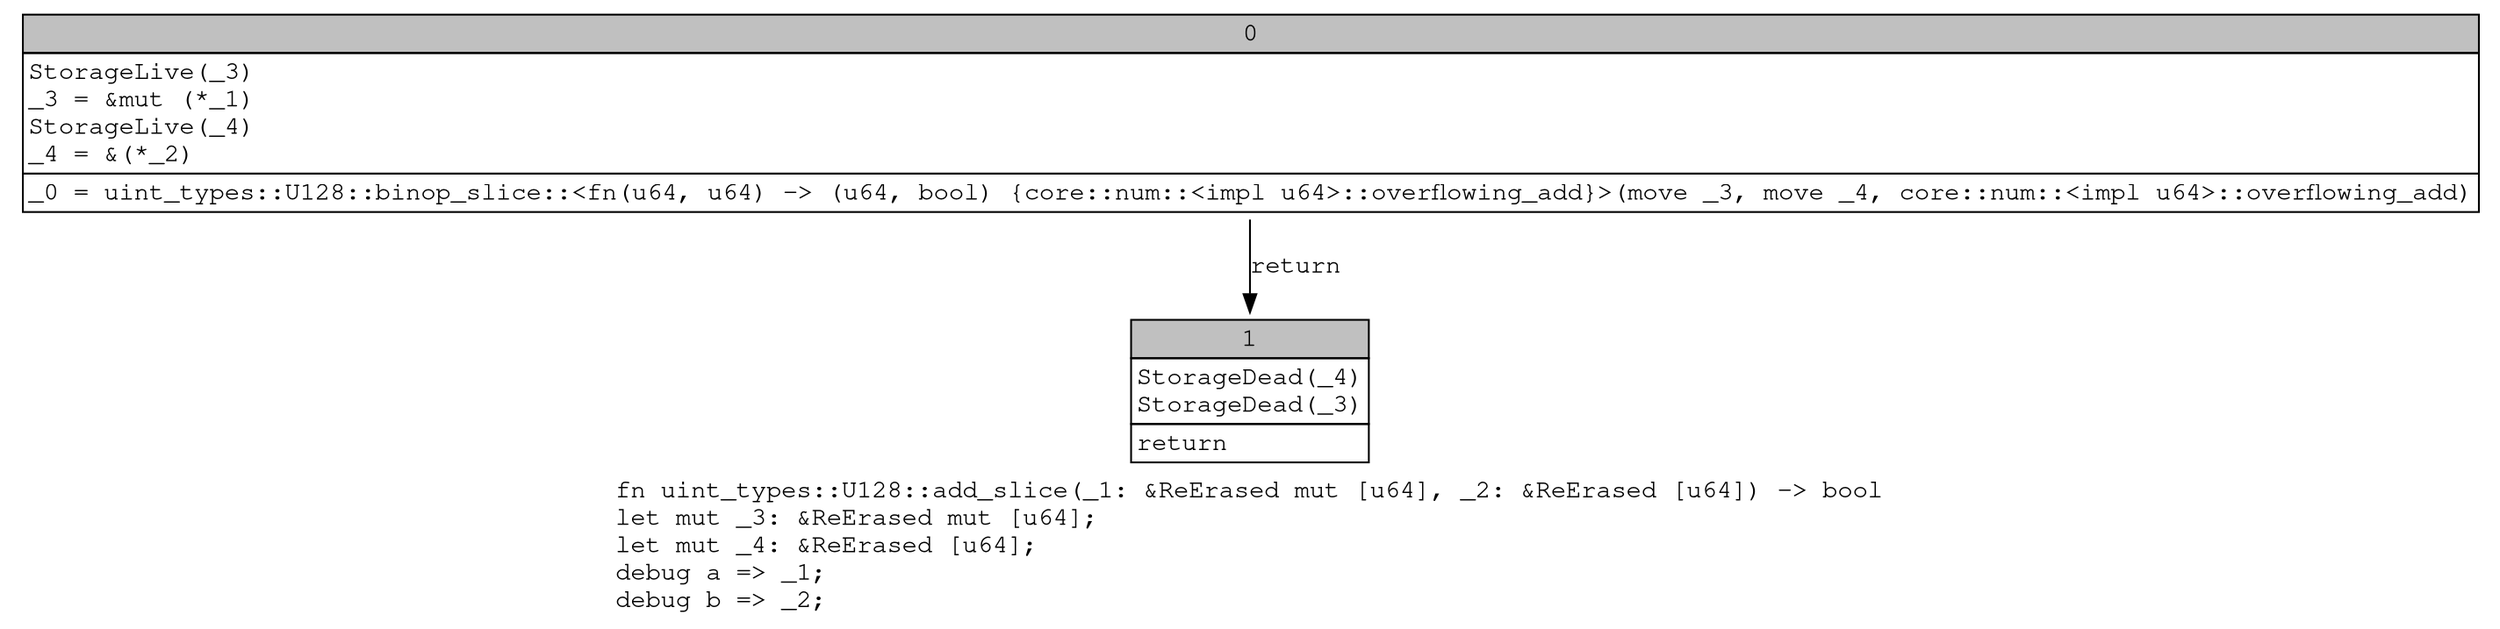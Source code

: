 digraph Mir_0_11927 {
    graph [fontname="Courier, monospace"];
    node [fontname="Courier, monospace"];
    edge [fontname="Courier, monospace"];
    label=<fn uint_types::U128::add_slice(_1: &amp;ReErased mut [u64], _2: &amp;ReErased [u64]) -&gt; bool<br align="left"/>let mut _3: &amp;ReErased mut [u64];<br align="left"/>let mut _4: &amp;ReErased [u64];<br align="left"/>debug a =&gt; _1;<br align="left"/>debug b =&gt; _2;<br align="left"/>>;
    bb0__0_11927 [shape="none", label=<<table border="0" cellborder="1" cellspacing="0"><tr><td bgcolor="gray" align="center" colspan="1">0</td></tr><tr><td align="left" balign="left">StorageLive(_3)<br/>_3 = &amp;mut (*_1)<br/>StorageLive(_4)<br/>_4 = &amp;(*_2)<br/></td></tr><tr><td align="left">_0 = uint_types::U128::binop_slice::&lt;fn(u64, u64) -&gt; (u64, bool) {core::num::&lt;impl u64&gt;::overflowing_add}&gt;(move _3, move _4, core::num::&lt;impl u64&gt;::overflowing_add)</td></tr></table>>];
    bb1__0_11927 [shape="none", label=<<table border="0" cellborder="1" cellspacing="0"><tr><td bgcolor="gray" align="center" colspan="1">1</td></tr><tr><td align="left" balign="left">StorageDead(_4)<br/>StorageDead(_3)<br/></td></tr><tr><td align="left">return</td></tr></table>>];
    bb0__0_11927 -> bb1__0_11927 [label="return"];
}
